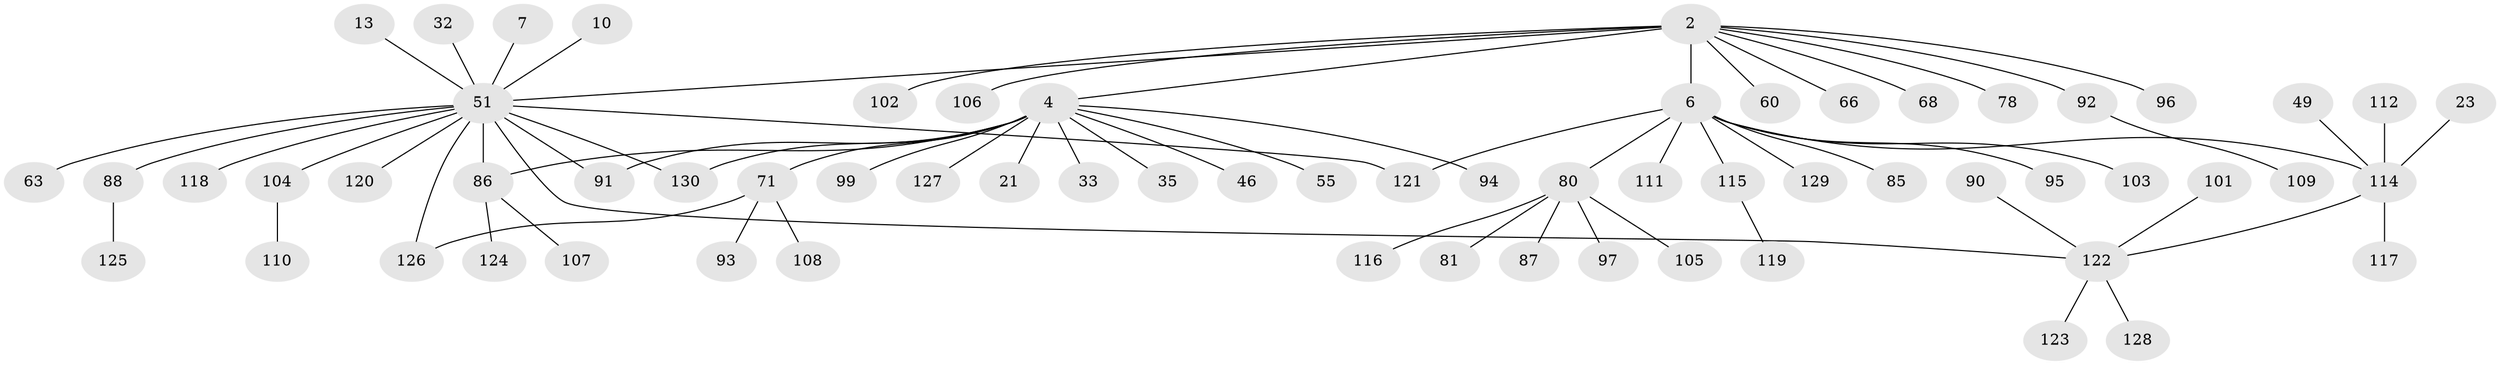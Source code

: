// original degree distribution, {2: 0.17692307692307693, 13: 0.015384615384615385, 14: 0.007692307692307693, 6: 0.015384615384615385, 12: 0.007692307692307693, 1: 0.6307692307692307, 3: 0.07692307692307693, 7: 0.015384615384615385, 10: 0.007692307692307693, 9: 0.007692307692307693, 4: 0.015384615384615385, 5: 0.023076923076923078}
// Generated by graph-tools (version 1.1) at 2025/48/03/09/25 04:48:49]
// undirected, 65 vertices, 70 edges
graph export_dot {
graph [start="1"]
  node [color=gray90,style=filled];
  2;
  4;
  6 [super="+1"];
  7;
  10;
  13;
  21;
  23;
  32;
  33;
  35;
  46 [super="+36"];
  49;
  51 [super="+3+5"];
  55 [super="+40"];
  60;
  63;
  66;
  68;
  71 [super="+62"];
  78;
  80 [super="+29+25+45+64+67+69"];
  81;
  85;
  86 [super="+48+56+54+73"];
  87;
  88 [super="+74"];
  90;
  91 [super="+79"];
  92;
  93;
  94;
  95;
  96;
  97;
  99;
  101;
  102;
  103;
  104 [super="+26+57"];
  105;
  106;
  107;
  108;
  109;
  110;
  111;
  112 [super="+42+75+77"];
  114 [super="+11+113"];
  115 [super="+98"];
  116;
  117;
  118;
  119;
  120;
  121 [super="+53+59+61+83"];
  122 [super="+70+89+100"];
  123;
  124;
  125;
  126;
  127;
  128;
  129;
  130 [super="+82"];
  2 -- 4;
  2 -- 6 [weight=2];
  2 -- 60;
  2 -- 66;
  2 -- 68;
  2 -- 78;
  2 -- 92;
  2 -- 96;
  2 -- 102;
  2 -- 106;
  2 -- 51 [weight=2];
  4 -- 21;
  4 -- 33;
  4 -- 35;
  4 -- 71 [weight=2];
  4 -- 91;
  4 -- 94;
  4 -- 99;
  4 -- 127;
  4 -- 130;
  4 -- 86;
  4 -- 46;
  4 -- 55;
  6 -- 85;
  6 -- 95;
  6 -- 103;
  6 -- 111;
  6 -- 114 [weight=2];
  6 -- 129;
  6 -- 121;
  6 -- 80;
  6 -- 115;
  7 -- 51;
  10 -- 51;
  13 -- 51;
  23 -- 114;
  32 -- 51;
  49 -- 114;
  51 -- 118;
  51 -- 120;
  51 -- 126;
  51 -- 63;
  51 -- 122;
  51 -- 130;
  51 -- 121;
  51 -- 104;
  51 -- 86;
  51 -- 88;
  51 -- 91;
  71 -- 93;
  71 -- 108;
  71 -- 126;
  80 -- 87;
  80 -- 116;
  80 -- 97;
  80 -- 105;
  80 -- 81;
  86 -- 124;
  86 -- 107;
  88 -- 125;
  90 -- 122;
  92 -- 109;
  101 -- 122;
  104 -- 110;
  112 -- 114;
  114 -- 117;
  114 -- 122;
  115 -- 119;
  122 -- 123;
  122 -- 128;
}
